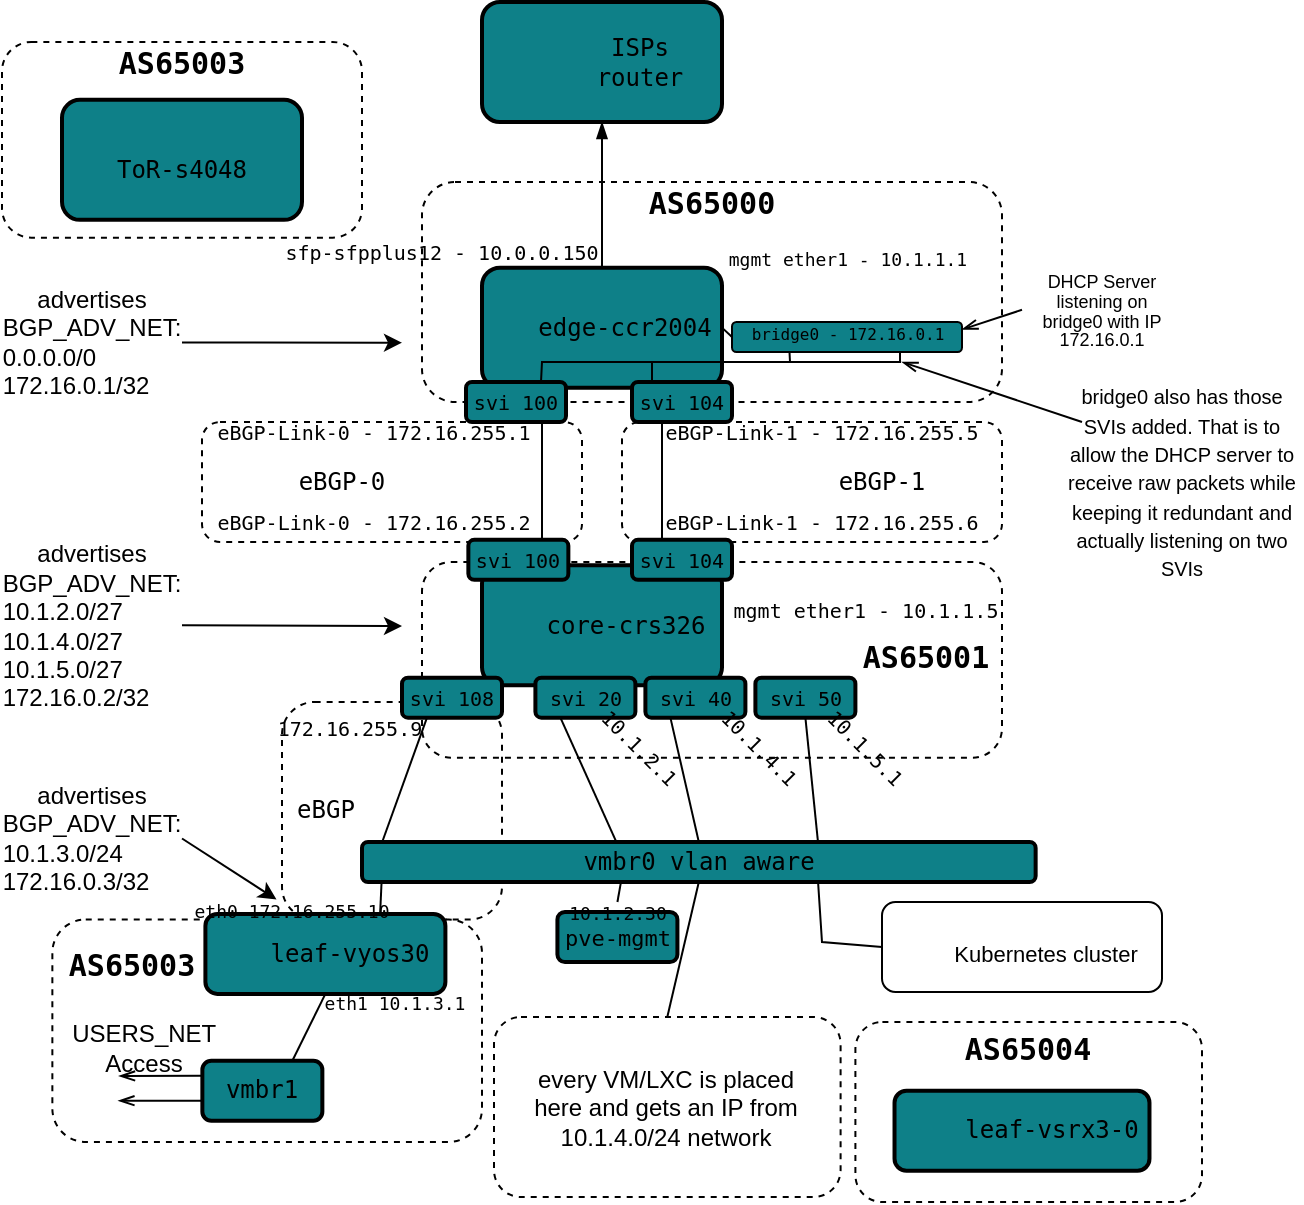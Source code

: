 <mxfile version="28.1.2">
  <diagram name="Page-1" id="rQy6d27if6iHu_IivxI7">
    <mxGraphModel dx="543" dy="346" grid="1" gridSize="10" guides="1" tooltips="1" connect="1" arrows="1" fold="1" page="1" pageScale="1" pageWidth="850" pageHeight="1100" math="0" shadow="0">
      <root>
        <mxCell id="0" />
        <mxCell id="1" parent="0" />
        <mxCell id="kwqgpXLfGdF9f0ypyClS-3" value="" style="rounded=1;whiteSpace=wrap;html=1;fillColor=none;dashed=1;strokeColor=light-dark(#000000,#3333FF);" vertex="1" parent="1">
          <mxGeometry x="145.18" y="558.75" width="214.82" height="111.25" as="geometry" />
        </mxCell>
        <mxCell id="kwqgpXLfGdF9f0ypyClS-5" value="" style="rounded=1;whiteSpace=wrap;html=1;fillColor=none;dashed=1;strokeColor=light-dark(#000000,#99004D);" vertex="1" parent="1">
          <mxGeometry x="260" y="450" width="110" height="108.75" as="geometry" />
        </mxCell>
        <mxCell id="7Xll-mRWiraD3zJkEUHw-114" value="" style="endArrow=none;html=1;rounded=0;entryX=0;entryY=0.25;entryDx=0;entryDy=0;strokeColor=light-dark(#000000,#FF8000);startArrow=openThin;startFill=0;" parent="1" target="7Xll-mRWiraD3zJkEUHw-73" edge="1">
          <mxGeometry width="50" height="50" relative="1" as="geometry">
            <mxPoint x="178.48" y="637" as="sourcePoint" />
            <mxPoint x="283.48" y="620" as="targetPoint" />
          </mxGeometry>
        </mxCell>
        <mxCell id="7Xll-mRWiraD3zJkEUHw-115" value="" style="endArrow=none;html=1;rounded=0;entryX=0;entryY=0.25;entryDx=0;entryDy=0;strokeColor=light-dark(#000000,#FF8000);startArrow=openThin;startFill=0;" parent="1" edge="1">
          <mxGeometry width="50" height="50" relative="1" as="geometry">
            <mxPoint x="178.18" y="649.37" as="sourcePoint" />
            <mxPoint x="220.18" y="649.37" as="targetPoint" />
          </mxGeometry>
        </mxCell>
        <mxCell id="tMoakFeit9SiMq9z2GzQ-18" value="" style="rounded=1;whiteSpace=wrap;html=1;fillColor=none;dashed=1;strokeColor=light-dark(#000000,#3333FF);" parent="1" vertex="1">
          <mxGeometry x="120.0" y="120" width="180" height="97.82" as="geometry" />
        </mxCell>
        <mxCell id="xGvmMnfeks0QjRUXeaIw-13" value="" style="rounded=1;whiteSpace=wrap;html=1;fillColor=none;dashed=1;strokeColor=light-dark(#000000,#99004D);" parent="1" vertex="1">
          <mxGeometry x="430" y="310" width="190" height="60" as="geometry" />
        </mxCell>
        <mxCell id="xGvmMnfeks0QjRUXeaIw-14" value="" style="rounded=1;whiteSpace=wrap;html=1;fillColor=none;dashed=1;strokeColor=light-dark(#000000,#99004D);" parent="1" vertex="1">
          <mxGeometry x="220" y="310" width="190" height="60" as="geometry" />
        </mxCell>
        <mxCell id="xGvmMnfeks0QjRUXeaIw-23" value="" style="rounded=1;whiteSpace=wrap;html=1;fillColor=none;dashed=1;strokeColor=light-dark(#000000,#3333FF);" parent="1" vertex="1">
          <mxGeometry x="330" y="190" width="290" height="110" as="geometry" />
        </mxCell>
        <mxCell id="xGvmMnfeks0QjRUXeaIw-24" value="" style="rounded=1;whiteSpace=wrap;html=1;fillColor=none;dashed=1;strokeColor=light-dark(#000000,#3333FF);" parent="1" vertex="1">
          <mxGeometry x="330" y="380" width="290" height="97.82" as="geometry" />
        </mxCell>
        <mxCell id="xGvmMnfeks0QjRUXeaIw-7" value="" style="endArrow=none;html=1;rounded=0;" parent="1" edge="1">
          <mxGeometry width="50" height="50" relative="1" as="geometry">
            <mxPoint x="390" y="370" as="sourcePoint" />
            <mxPoint x="390" y="310" as="targetPoint" />
          </mxGeometry>
        </mxCell>
        <mxCell id="xGvmMnfeks0QjRUXeaIw-8" value="" style="endArrow=none;html=1;rounded=0;exitX=0.25;exitY=0;exitDx=0;exitDy=0;entryX=0.25;entryY=1;entryDx=0;entryDy=0;" parent="1" edge="1">
          <mxGeometry width="50" height="50" relative="1" as="geometry">
            <mxPoint x="450" y="370" as="sourcePoint" />
            <mxPoint x="450" y="310" as="targetPoint" />
          </mxGeometry>
        </mxCell>
        <mxCell id="tMoakFeit9SiMq9z2GzQ-7" value="" style="endArrow=none;html=1;rounded=0;entryX=0;entryY=0.5;entryDx=0;entryDy=0;exitX=1;exitY=0.5;exitDx=0;exitDy=0;" parent="1" source="xGvmMnfeks0QjRUXeaIw-1" target="tMoakFeit9SiMq9z2GzQ-6" edge="1">
          <mxGeometry width="50" height="50" relative="1" as="geometry">
            <mxPoint x="390" y="292.82" as="sourcePoint" />
            <mxPoint x="440" y="242.82" as="targetPoint" />
          </mxGeometry>
        </mxCell>
        <mxCell id="tMoakFeit9SiMq9z2GzQ-6" value="" style="rounded=1;whiteSpace=wrap;html=1;fillColor=light-dark(#0E8088,#1A1A1A);strokeColor=light-dark(#000000,#333333);strokeWidth=1;" parent="1" vertex="1">
          <mxGeometry x="485" y="260" width="115" height="15" as="geometry" />
        </mxCell>
        <mxCell id="xGvmMnfeks0QjRUXeaIw-1" value="" style="rounded=1;whiteSpace=wrap;html=1;fillColor=light-dark(#0E8088,#1A1A1A);strokeColor=light-dark(#000000,#333333);strokeWidth=2;" parent="1" vertex="1">
          <mxGeometry x="360" y="232.82" width="120" height="60" as="geometry" />
        </mxCell>
        <mxCell id="xGvmMnfeks0QjRUXeaIw-2" value="" style="shape=image;imageAspect=0;aspect=fixed;verticalLabelPosition=bottom;verticalAlign=top;image=https://merch.mikrotik.com/cdn/shop/files/512.png?v=1657867177&amp;width=500;" parent="1" vertex="1">
          <mxGeometry x="362" y="250.64" width="24.36" height="24.36" as="geometry" />
        </mxCell>
        <mxCell id="xGvmMnfeks0QjRUXeaIw-3" value="&lt;pre&gt;edge-ccr2004&lt;/pre&gt;" style="text;html=1;align=center;verticalAlign=middle;whiteSpace=wrap;rounded=0;" parent="1" vertex="1">
          <mxGeometry x="386.36" y="257.82" width="90.64" height="10" as="geometry" />
        </mxCell>
        <mxCell id="xGvmMnfeks0QjRUXeaIw-4" value="" style="rounded=1;whiteSpace=wrap;html=1;fillColor=light-dark(#0E8088,#1A1A1A);strokeColor=light-dark(#000000,#333333);strokeWidth=2;" parent="1" vertex="1">
          <mxGeometry x="360" y="381.63" width="120" height="60" as="geometry" />
        </mxCell>
        <mxCell id="xGvmMnfeks0QjRUXeaIw-5" value="" style="shape=image;imageAspect=0;aspect=fixed;verticalLabelPosition=bottom;verticalAlign=top;image=https://merch.mikrotik.com/cdn/shop/files/512.png?v=1657867177&amp;width=500;" parent="1" vertex="1">
          <mxGeometry x="366" y="399.45" width="24.36" height="24.36" as="geometry" />
        </mxCell>
        <mxCell id="xGvmMnfeks0QjRUXeaIw-6" value="&lt;pre&gt;core-crs326&lt;/pre&gt;" style="text;html=1;align=center;verticalAlign=middle;whiteSpace=wrap;rounded=0;" parent="1" vertex="1">
          <mxGeometry x="390.36" y="406.63" width="83.64" height="10" as="geometry" />
        </mxCell>
        <mxCell id="xGvmMnfeks0QjRUXeaIw-9" value="&lt;pre&gt;&lt;font style=&quot;font-size: 10px;&quot;&gt;eBGP-Link-0 - 172.16.255.1&lt;/font&gt;&lt;/pre&gt;" style="text;html=1;align=center;verticalAlign=middle;whiteSpace=wrap;rounded=0;" parent="1" vertex="1">
          <mxGeometry x="226.36" y="310" width="160" height="10" as="geometry" />
        </mxCell>
        <mxCell id="xGvmMnfeks0QjRUXeaIw-10" value="&lt;pre&gt;&lt;font style=&quot;font-size: 10px;&quot;&gt;eBGP-Link-0 - 172.16.255.2&lt;/font&gt;&lt;/pre&gt;" style="text;html=1;align=center;verticalAlign=middle;whiteSpace=wrap;rounded=0;" parent="1" vertex="1">
          <mxGeometry x="226.36" y="355" width="160" height="10" as="geometry" />
        </mxCell>
        <mxCell id="xGvmMnfeks0QjRUXeaIw-11" value="&lt;pre&gt;&lt;font style=&quot;font-size: 10px;&quot;&gt;eBGP-Link-1 - 172.16.255.5&lt;/font&gt;&lt;/pre&gt;" style="text;html=1;align=center;verticalAlign=middle;whiteSpace=wrap;rounded=0;" parent="1" vertex="1">
          <mxGeometry x="450" y="310" width="160" height="10" as="geometry" />
        </mxCell>
        <mxCell id="xGvmMnfeks0QjRUXeaIw-12" value="&lt;pre&gt;&lt;font style=&quot;font-size: 10px;&quot;&gt;eBGP-Link-1 - 172.16.255.6&lt;/font&gt;&lt;/pre&gt;" style="text;html=1;align=center;verticalAlign=middle;whiteSpace=wrap;rounded=0;" parent="1" vertex="1">
          <mxGeometry x="450" y="355" width="160" height="10" as="geometry" />
        </mxCell>
        <mxCell id="xGvmMnfeks0QjRUXeaIw-15" value="&lt;pre&gt;&lt;span style=&quot;color: light-dark(rgb(0, 0, 0), rgb(153, 0, 77));&quot;&gt;eBGP-0&lt;/span&gt;&lt;/pre&gt;" style="text;html=1;align=center;verticalAlign=middle;whiteSpace=wrap;rounded=0;" parent="1" vertex="1">
          <mxGeometry x="260" y="325" width="60" height="30" as="geometry" />
        </mxCell>
        <mxCell id="xGvmMnfeks0QjRUXeaIw-16" value="&lt;pre&gt;&lt;span style=&quot;color: light-dark(rgb(0, 0, 0), rgb(153, 0, 77));&quot;&gt;eBGP-1&lt;/span&gt;&lt;/pre&gt;" style="text;html=1;align=center;verticalAlign=middle;whiteSpace=wrap;rounded=0;" parent="1" vertex="1">
          <mxGeometry x="530" y="325" width="60" height="30" as="geometry" />
        </mxCell>
        <mxCell id="xGvmMnfeks0QjRUXeaIw-17" value="&lt;pre&gt;&lt;font style=&quot;font-size: 10px;&quot;&gt;sfp-sfpplus12 - 10.0.0.150&lt;/font&gt;&lt;/pre&gt;" style="text;html=1;align=center;verticalAlign=middle;whiteSpace=wrap;rounded=0;" parent="1" vertex="1">
          <mxGeometry x="260.32" y="220" width="160" height="10" as="geometry" />
        </mxCell>
        <mxCell id="xGvmMnfeks0QjRUXeaIw-18" value="" style="endArrow=none;html=1;rounded=0;entryX=0.5;entryY=0;entryDx=0;entryDy=0;startArrow=blockThin;startFill=1;" parent="1" target="xGvmMnfeks0QjRUXeaIw-1" edge="1">
          <mxGeometry width="50" height="50" relative="1" as="geometry">
            <mxPoint x="420" y="160" as="sourcePoint" />
            <mxPoint x="450" y="270" as="targetPoint" />
          </mxGeometry>
        </mxCell>
        <mxCell id="xGvmMnfeks0QjRUXeaIw-20" value="&lt;pre&gt;&lt;font style=&quot;font-size: 10px;&quot;&gt;mgmt ether1 - 10.1.1.5&lt;/font&gt;&lt;/pre&gt;" style="text;html=1;align=center;verticalAlign=middle;whiteSpace=wrap;rounded=0;" parent="1" vertex="1">
          <mxGeometry x="484" y="399.45" width="136" height="10" as="geometry" />
        </mxCell>
        <mxCell id="xGvmMnfeks0QjRUXeaIw-21" value="&lt;pre&gt;&lt;font style=&quot;font-size: 9px;&quot;&gt;mgmt ether1 - 10.1.1.1&lt;/font&gt;&lt;/pre&gt;" style="text;html=1;align=center;verticalAlign=middle;whiteSpace=wrap;rounded=0;" parent="1" vertex="1">
          <mxGeometry x="482.5" y="222.82" width="120" height="10" as="geometry" />
        </mxCell>
        <mxCell id="xGvmMnfeks0QjRUXeaIw-22" value="&lt;pre&gt;&lt;span style=&quot;color: light-dark(rgb(0, 0, 0), rgb(50, 98, 255));&quot;&gt;&lt;b&gt;&lt;font style=&quot;font-size: 15px;&quot;&gt;AS65000&lt;/font&gt;&lt;/b&gt;&lt;/span&gt;&lt;/pre&gt;" style="text;html=1;align=center;verticalAlign=middle;whiteSpace=wrap;rounded=0;fontColor=light-dark(#000000,#3333FF);" parent="1" vertex="1">
          <mxGeometry x="450" y="190" width="50" height="20" as="geometry" />
        </mxCell>
        <mxCell id="xGvmMnfeks0QjRUXeaIw-26" value="&lt;div&gt;advertises BGP_ADV_NET:&lt;/div&gt;&lt;div align=&quot;left&quot;&gt;10.1.2.0/27&lt;/div&gt;&lt;div align=&quot;left&quot;&gt;10.1.4.0/27&lt;/div&gt;&lt;div align=&quot;left&quot;&gt;10.1.5.0/27&lt;/div&gt;&lt;div align=&quot;left&quot;&gt;172.16.0.2/32&lt;/div&gt;" style="text;html=1;align=center;verticalAlign=middle;whiteSpace=wrap;rounded=0;" parent="1" vertex="1">
          <mxGeometry x="120" y="371.09" width="90" height="81.09" as="geometry" />
        </mxCell>
        <mxCell id="xGvmMnfeks0QjRUXeaIw-28" value="" style="endArrow=classic;html=1;rounded=0;exitX=1;exitY=0.5;exitDx=0;exitDy=0;strokeColor=light-dark(#000000,#3333FF);" parent="1" source="xGvmMnfeks0QjRUXeaIw-26" edge="1">
          <mxGeometry width="50" height="50" relative="1" as="geometry">
            <mxPoint x="310" y="410" as="sourcePoint" />
            <mxPoint x="320" y="412" as="targetPoint" />
          </mxGeometry>
        </mxCell>
        <mxCell id="xGvmMnfeks0QjRUXeaIw-29" value="&lt;div&gt;advertises BGP_ADV_NET:&lt;/div&gt;&lt;div align=&quot;left&quot;&gt;0.0.0.0/0&lt;/div&gt;&lt;div align=&quot;left&quot;&gt;172.16.0.1/32&lt;/div&gt;" style="text;html=1;align=center;verticalAlign=middle;whiteSpace=wrap;rounded=0;" parent="1" vertex="1">
          <mxGeometry x="120" y="240" width="90" height="60.55" as="geometry" />
        </mxCell>
        <mxCell id="xGvmMnfeks0QjRUXeaIw-30" value="" style="endArrow=classic;html=1;rounded=0;exitX=1;exitY=0.5;exitDx=0;exitDy=0;strokeColor=light-dark(#000000,#3333FF);" parent="1" source="xGvmMnfeks0QjRUXeaIw-29" edge="1">
          <mxGeometry width="50" height="50" relative="1" as="geometry">
            <mxPoint x="310" y="268.36" as="sourcePoint" />
            <mxPoint x="320" y="270.36" as="targetPoint" />
          </mxGeometry>
        </mxCell>
        <mxCell id="xGvmMnfeks0QjRUXeaIw-32" value="&lt;pre&gt;&lt;font style=&quot;font-size: 8px;&quot;&gt;bridge0 - 172.16.0.1&lt;/font&gt;&lt;/pre&gt;" style="text;html=1;align=center;verticalAlign=middle;whiteSpace=wrap;rounded=0;" parent="1" vertex="1">
          <mxGeometry x="492.5" y="260" width="100" height="10" as="geometry" />
        </mxCell>
        <mxCell id="tMoakFeit9SiMq9z2GzQ-1" value="" style="rounded=1;whiteSpace=wrap;html=1;fillColor=light-dark(#0E8088,#1A1A1A);strokeColor=light-dark(#000000,#333333);strokeWidth=2;" parent="1" vertex="1">
          <mxGeometry x="360" y="100" width="120" height="60" as="geometry" />
        </mxCell>
        <mxCell id="tMoakFeit9SiMq9z2GzQ-3" value="&lt;pre&gt;ISPs&lt;br&gt;router&lt;/pre&gt;" style="text;html=1;align=center;verticalAlign=middle;whiteSpace=wrap;rounded=0;" parent="1" vertex="1">
          <mxGeometry x="414.09" y="112.5" width="50.23" height="35" as="geometry" />
        </mxCell>
        <mxCell id="tMoakFeit9SiMq9z2GzQ-4" value="" style="shape=image;imageAspect=0;aspect=fixed;verticalLabelPosition=bottom;verticalAlign=top;image=https://halny.com/wp-content/uploads/2021/10/cropped-Logotyp_Halny_networks.png;" parent="1" vertex="1">
          <mxGeometry x="375.68" y="120" width="44.64" height="20" as="geometry" />
        </mxCell>
        <mxCell id="tMoakFeit9SiMq9z2GzQ-10" value="&lt;div style=&quot;line-height: 80%;&quot;&gt;&lt;font style=&quot;font-size: 9px; line-height: 80%;&quot;&gt;DHCP Server listening on bridge0 with IP 172.16.0.1&lt;/font&gt;&lt;/div&gt;" style="text;html=1;align=center;verticalAlign=middle;whiteSpace=wrap;rounded=0;" parent="1" vertex="1">
          <mxGeometry x="630" y="240" width="80" height="27.82" as="geometry" />
        </mxCell>
        <mxCell id="tMoakFeit9SiMq9z2GzQ-11" value="" style="endArrow=openThin;html=1;rounded=0;exitX=0;exitY=0.5;exitDx=0;exitDy=0;entryX=1;entryY=0.25;entryDx=0;entryDy=0;endFill=0;" parent="1" source="tMoakFeit9SiMq9z2GzQ-10" target="tMoakFeit9SiMq9z2GzQ-6" edge="1">
          <mxGeometry width="50" height="50" relative="1" as="geometry">
            <mxPoint x="490" y="300" as="sourcePoint" />
            <mxPoint x="540" y="250" as="targetPoint" />
          </mxGeometry>
        </mxCell>
        <mxCell id="tMoakFeit9SiMq9z2GzQ-12" value="" style="endArrow=openThin;html=1;rounded=0;endFill=0;strokeColor=light-dark(#000000,#E84816);jumpStyle=none;flowAnimation=0;shadow=0;" parent="1" edge="1">
          <mxGeometry width="50" height="50" relative="1" as="geometry">
            <mxPoint x="660" y="310" as="sourcePoint" />
            <mxPoint x="570" y="280" as="targetPoint" />
          </mxGeometry>
        </mxCell>
        <mxCell id="tMoakFeit9SiMq9z2GzQ-13" value="&lt;font style=&quot;font-size: 10px;&quot;&gt;bridge0 also has those SVIs added. That is to allow the DHCP server to receive raw packets while keeping it redundant and actually listening on two SVIs&lt;/font&gt;" style="text;html=1;align=center;verticalAlign=middle;whiteSpace=wrap;rounded=0;" parent="1" vertex="1">
          <mxGeometry x="650" y="290" width="120" height="100" as="geometry" />
        </mxCell>
        <mxCell id="tMoakFeit9SiMq9z2GzQ-14" value="" style="rounded=1;whiteSpace=wrap;html=1;fillColor=light-dark(#0E8088,#1A1A1A);strokeColor=light-dark(#000000,#333333);strokeWidth=2;" parent="1" vertex="1">
          <mxGeometry x="150" y="148.91" width="120" height="60" as="geometry" />
        </mxCell>
        <mxCell id="tMoakFeit9SiMq9z2GzQ-16" value="&lt;pre&gt;ToR-s4048&lt;/pre&gt;" style="text;html=1;align=center;verticalAlign=middle;whiteSpace=wrap;rounded=0;" parent="1" vertex="1">
          <mxGeometry x="178.18" y="178.91" width="63.64" height="10" as="geometry" />
        </mxCell>
        <mxCell id="tMoakFeit9SiMq9z2GzQ-17" value="" style="shape=image;imageAspect=0;aspect=fixed;verticalLabelPosition=bottom;verticalAlign=top;image=https://upload.wikimedia.org/wikipedia/commons/thumb/7/7a/Dell_EMC_logo.svg/2560px-Dell_EMC_logo.svg.png;" parent="1" vertex="1">
          <mxGeometry x="181.11" y="168.91" width="57.78" height="10" as="geometry" />
        </mxCell>
        <mxCell id="7Xll-mRWiraD3zJkEUHw-2" value="&lt;pre&gt;&lt;font style=&quot;font-size: 10px;&quot;&gt;svi 100&lt;/font&gt;&lt;/pre&gt;" style="rounded=1;whiteSpace=wrap;html=1;fillColor=light-dark(#0E8088,#1A1A1A);strokeColor=light-dark(#000000,#333333);strokeWidth=2;" parent="1" vertex="1">
          <mxGeometry x="352" y="290" width="50" height="20" as="geometry" />
        </mxCell>
        <mxCell id="7Xll-mRWiraD3zJkEUHw-4" value="&lt;pre&gt;&lt;font style=&quot;font-size: 10px;&quot;&gt;svi 104&lt;/font&gt;&lt;/pre&gt;" style="rounded=1;whiteSpace=wrap;html=1;fillColor=light-dark(#0E8088,#1A1A1A);strokeColor=light-dark(#000000,#333333);strokeWidth=2;" parent="1" vertex="1">
          <mxGeometry x="435" y="290" width="50" height="20" as="geometry" />
        </mxCell>
        <mxCell id="7Xll-mRWiraD3zJkEUHw-5" value="" style="endArrow=none;html=1;rounded=0;exitX=0.75;exitY=0;exitDx=0;exitDy=0;entryX=0.25;entryY=1;entryDx=0;entryDy=0;strokeColor=light-dark(#000000,#E84816);" parent="1" source="7Xll-mRWiraD3zJkEUHw-2" target="tMoakFeit9SiMq9z2GzQ-6" edge="1">
          <mxGeometry width="50" height="50" relative="1" as="geometry">
            <mxPoint x="490" y="290" as="sourcePoint" />
            <mxPoint x="540" y="240" as="targetPoint" />
            <Array as="points">
              <mxPoint x="390" y="280" />
              <mxPoint x="514" y="280" />
            </Array>
          </mxGeometry>
        </mxCell>
        <mxCell id="7Xll-mRWiraD3zJkEUHw-6" value="" style="endArrow=none;html=1;rounded=0;exitX=0.75;exitY=0;exitDx=0;exitDy=0;entryX=0.25;entryY=1;entryDx=0;entryDy=0;strokeColor=light-dark(#000000,#E84816);" parent="1" edge="1">
          <mxGeometry width="50" height="50" relative="1" as="geometry">
            <mxPoint x="445" y="290" as="sourcePoint" />
            <mxPoint x="569" y="275" as="targetPoint" />
            <Array as="points">
              <mxPoint x="445" y="280" />
              <mxPoint x="569" y="280" />
            </Array>
          </mxGeometry>
        </mxCell>
        <mxCell id="7Xll-mRWiraD3zJkEUHw-7" value="&lt;pre&gt;&lt;font style=&quot;font-size: 10px;&quot;&gt;svi 100&lt;/font&gt;&lt;/pre&gt;" style="rounded=1;whiteSpace=wrap;html=1;fillColor=light-dark(#0E8088,#1A1A1A);strokeColor=light-dark(#000000,#333333);strokeWidth=2;" parent="1" vertex="1">
          <mxGeometry x="353.18" y="368.91" width="50" height="20" as="geometry" />
        </mxCell>
        <mxCell id="7Xll-mRWiraD3zJkEUHw-8" value="&lt;pre&gt;&lt;font style=&quot;font-size: 10px;&quot;&gt;svi 104&lt;/font&gt;&lt;/pre&gt;" style="rounded=1;whiteSpace=wrap;html=1;fillColor=light-dark(#0E8088,#1A1A1A);strokeColor=light-dark(#000000,#333333);strokeWidth=2;" parent="1" vertex="1">
          <mxGeometry x="435" y="368.91" width="50" height="20" as="geometry" />
        </mxCell>
        <mxCell id="7Xll-mRWiraD3zJkEUHw-14" value="&lt;pre&gt;vmbr0 vlan aware&lt;/pre&gt;" style="rounded=1;whiteSpace=wrap;html=1;fillColor=light-dark(#0E8088,#1A1A1A);strokeColor=light-dark(#000000,#333333);strokeWidth=2;" parent="1" vertex="1">
          <mxGeometry x="300" y="520" width="336.82" height="20" as="geometry" />
        </mxCell>
        <mxCell id="7Xll-mRWiraD3zJkEUHw-55" value="&lt;pre&gt;&lt;font style=&quot;font-size: 10px;&quot;&gt;svi 108&lt;/font&gt;&lt;/pre&gt;" style="rounded=1;whiteSpace=wrap;html=1;fillColor=light-dark(#0E8088,#1A1A1A);strokeColor=light-dark(#000000,#333333);strokeWidth=2;" parent="1" vertex="1">
          <mxGeometry x="320" y="437.82" width="50" height="20" as="geometry" />
        </mxCell>
        <mxCell id="7Xll-mRWiraD3zJkEUHw-60" value="" style="rounded=1;whiteSpace=wrap;html=1;fillColor=light-dark(#0E8088,#1A1A1A);strokeColor=light-dark(#000000,#333333);strokeWidth=2;" parent="1" vertex="1">
          <mxGeometry x="221.7" y="555.94" width="120" height="40" as="geometry" />
        </mxCell>
        <mxCell id="7Xll-mRWiraD3zJkEUHw-62" value="&lt;pre&gt;leaf-vyos30&lt;/pre&gt;" style="text;html=1;align=center;verticalAlign=middle;whiteSpace=wrap;rounded=0;" parent="1" vertex="1">
          <mxGeometry x="252.38" y="570.94" width="83.64" height="10" as="geometry" />
        </mxCell>
        <mxCell id="7Xll-mRWiraD3zJkEUHw-63" value="" style="shape=image;imageAspect=0;aspect=fixed;verticalLabelPosition=bottom;verticalAlign=top;image=https://lh3.googleusercontent.com/zRIbxjBa-hdBsB_GjP3L9mMEqSUDG03aP5fyec9JAmb1J7ANasITO3U-mxLj4n5wd9y0ykI6gG0lzpp-7Ms;" parent="1" vertex="1">
          <mxGeometry x="227.38" y="563.44" width="25" height="25" as="geometry" />
        </mxCell>
        <mxCell id="7Xll-mRWiraD3zJkEUHw-66" value="&lt;pre&gt;&lt;font style=&quot;font-size: 11px;&quot;&gt;pve-mgmt&lt;/font&gt;&lt;/pre&gt;" style="rounded=1;whiteSpace=wrap;html=1;fillColor=light-dark(#0E8088,#1A1A1A);strokeColor=light-dark(#000000,#333333);strokeWidth=2;" parent="1" vertex="1">
          <mxGeometry x="397.71" y="555" width="60" height="25" as="geometry" />
        </mxCell>
        <mxCell id="7Xll-mRWiraD3zJkEUHw-69" value="&lt;pre&gt;&lt;font style=&quot;font-size: 10px;&quot;&gt;svi 20&lt;/font&gt;&lt;/pre&gt;" style="rounded=1;whiteSpace=wrap;html=1;fillColor=light-dark(#0E8088,#1A1A1A);strokeColor=light-dark(#000000,#333333);strokeWidth=2;" parent="1" vertex="1">
          <mxGeometry x="386.7" y="437.82" width="50" height="20" as="geometry" />
        </mxCell>
        <mxCell id="7Xll-mRWiraD3zJkEUHw-73" value="&lt;pre&gt;vmbr1&lt;/pre&gt;" style="rounded=1;whiteSpace=wrap;html=1;fillColor=light-dark(#0E8088,#1A1A1A);strokeColor=light-dark(#000000,#333333);strokeWidth=2;" parent="1" vertex="1">
          <mxGeometry x="220.18" y="629.37" width="60" height="30" as="geometry" />
        </mxCell>
        <mxCell id="7Xll-mRWiraD3zJkEUHw-75" value="&lt;pre&gt;&lt;font style=&quot;font-size: 9px;&quot;&gt;eth1 10.1.3.1&lt;/font&gt;&lt;/pre&gt;" style="text;html=1;align=center;verticalAlign=middle;whiteSpace=wrap;rounded=0;" parent="1" vertex="1">
          <mxGeometry x="284.2" y="595.31" width="65" height="10" as="geometry" />
        </mxCell>
        <mxCell id="7Xll-mRWiraD3zJkEUHw-76" value="" style="rounded=1;whiteSpace=wrap;html=1;fillColor=none;strokeColor=light-dark(#000000,#3333FF);" parent="1" vertex="1">
          <mxGeometry x="560" y="550" width="140" height="45" as="geometry" />
        </mxCell>
        <mxCell id="7Xll-mRWiraD3zJkEUHw-80" value="" style="shape=image;imageAspect=0;aspect=fixed;verticalLabelPosition=bottom;verticalAlign=top;image=https://upload.wikimedia.org/wikipedia/commons/3/39/Kubernetes_logo_without_workmark.svg;" parent="1" vertex="1">
          <mxGeometry x="568.32" y="558.75" width="28.32" height="27.5" as="geometry" />
        </mxCell>
        <mxCell id="7Xll-mRWiraD3zJkEUHw-81" value="&lt;font style=&quot;font-size: 11px;&quot;&gt;Kubernetes cluster&lt;/font&gt;" style="text;html=1;align=center;verticalAlign=middle;whiteSpace=wrap;rounded=0;" parent="1" vertex="1">
          <mxGeometry x="594.14" y="565" width="95.86" height="21.25" as="geometry" />
        </mxCell>
        <mxCell id="7Xll-mRWiraD3zJkEUHw-82" value="&lt;pre&gt;&lt;font style=&quot;font-size: 10px;&quot;&gt;svi 40&lt;/font&gt;&lt;/pre&gt;" style="rounded=1;whiteSpace=wrap;html=1;fillColor=light-dark(#0E8088,#1A1A1A);strokeColor=light-dark(#000000,#333333);strokeWidth=2;" parent="1" vertex="1">
          <mxGeometry x="441.7" y="437.82" width="50" height="20" as="geometry" />
        </mxCell>
        <mxCell id="7Xll-mRWiraD3zJkEUHw-83" value="&lt;pre&gt;&lt;font style=&quot;font-size: 10px;&quot;&gt;svi 50&lt;/font&gt;&lt;/pre&gt;" style="rounded=1;whiteSpace=wrap;html=1;fillColor=light-dark(#0E8088,#1A1A1A);strokeColor=light-dark(#000000,#333333);strokeWidth=2;" parent="1" vertex="1">
          <mxGeometry x="496.7" y="437.82" width="50" height="20" as="geometry" />
        </mxCell>
        <mxCell id="7Xll-mRWiraD3zJkEUHw-84" value="&lt;pre&gt;&lt;span style=&quot;color: light-dark(rgb(0, 0, 0), rgb(50, 98, 255));&quot;&gt;&lt;b&gt;&lt;font style=&quot;font-size: 15px;&quot;&gt;AS65001&lt;/font&gt;&lt;/b&gt;&lt;/span&gt;&lt;/pre&gt;" style="text;html=1;align=center;verticalAlign=middle;whiteSpace=wrap;rounded=0;fontColor=light-dark(#000000,#3333FF);" parent="1" vertex="1">
          <mxGeometry x="546.7" y="416.63" width="70" height="20" as="geometry" />
        </mxCell>
        <mxCell id="7Xll-mRWiraD3zJkEUHw-86" value="&lt;pre&gt;&lt;font style=&quot;font-size: 10px;&quot;&gt;10.1.5.1&lt;/font&gt;&lt;/pre&gt;" style="text;html=1;align=center;verticalAlign=middle;whiteSpace=wrap;rounded=0;rotation=45;" parent="1" vertex="1">
          <mxGeometry x="527" y="467.82" width="50" height="10" as="geometry" />
        </mxCell>
        <mxCell id="7Xll-mRWiraD3zJkEUHw-87" value="&lt;pre&gt;&lt;font style=&quot;font-size: 10px;&quot;&gt;10.1.4.1&lt;/font&gt;&lt;/pre&gt;" style="text;html=1;align=center;verticalAlign=middle;whiteSpace=wrap;rounded=0;rotation=45;" parent="1" vertex="1">
          <mxGeometry x="474.003" y="467.823" width="50" height="10" as="geometry" />
        </mxCell>
        <mxCell id="7Xll-mRWiraD3zJkEUHw-88" value="&lt;pre&gt;&lt;font style=&quot;font-size: 10px;&quot;&gt;10.1.2.1&lt;/font&gt;&lt;/pre&gt;" style="text;html=1;align=center;verticalAlign=middle;whiteSpace=wrap;rounded=0;rotation=45;" parent="1" vertex="1">
          <mxGeometry x="414.093" y="467.823" width="50" height="10" as="geometry" />
        </mxCell>
        <mxCell id="7Xll-mRWiraD3zJkEUHw-89" value="&lt;pre&gt;&lt;font style=&quot;font-size: 10px;&quot;&gt;172.16.255.9&lt;/font&gt;&lt;/pre&gt;" style="text;html=1;align=center;verticalAlign=middle;whiteSpace=wrap;rounded=0;rotation=0;" parent="1" vertex="1">
          <mxGeometry x="260.35" y="457.82" width="67.71" height="10" as="geometry" />
        </mxCell>
        <mxCell id="7Xll-mRWiraD3zJkEUHw-90" value="" style="endArrow=none;html=1;rounded=0;entryX=0.25;entryY=1;entryDx=0;entryDy=0;exitX=0.03;exitY=0;exitDx=0;exitDy=0;strokeColor=light-dark(#000000,#FF8000);exitPerimeter=0;" parent="1" source="7Xll-mRWiraD3zJkEUHw-14" target="7Xll-mRWiraD3zJkEUHw-55" edge="1">
          <mxGeometry width="50" height="50" relative="1" as="geometry">
            <mxPoint x="176.36" y="527.82" as="sourcePoint" />
            <mxPoint x="226.36" y="477.82" as="targetPoint" />
          </mxGeometry>
        </mxCell>
        <mxCell id="7Xll-mRWiraD3zJkEUHw-91" value="" style="endArrow=none;html=1;rounded=0;exitX=0.25;exitY=1;exitDx=0;exitDy=0;entryX=0.378;entryY=0.014;entryDx=0;entryDy=0;entryPerimeter=0;strokeColor=light-dark(#000000,#FFCC99);" parent="1" source="7Xll-mRWiraD3zJkEUHw-69" target="7Xll-mRWiraD3zJkEUHw-14" edge="1">
          <mxGeometry width="50" height="50" relative="1" as="geometry">
            <mxPoint x="430" y="370" as="sourcePoint" />
            <mxPoint x="480" y="320" as="targetPoint" />
          </mxGeometry>
        </mxCell>
        <mxCell id="7Xll-mRWiraD3zJkEUHw-92" value="" style="endArrow=none;html=1;rounded=0;exitX=0.25;exitY=1;exitDx=0;exitDy=0;entryX=0.5;entryY=0;entryDx=0;entryDy=0;strokeColor=light-dark(#000000,#33FF99);" parent="1" source="7Xll-mRWiraD3zJkEUHw-82" target="7Xll-mRWiraD3zJkEUHw-14" edge="1">
          <mxGeometry width="50" height="50" relative="1" as="geometry">
            <mxPoint x="430" y="370" as="sourcePoint" />
            <mxPoint x="480" y="320" as="targetPoint" />
          </mxGeometry>
        </mxCell>
        <mxCell id="7Xll-mRWiraD3zJkEUHw-93" value="" style="endArrow=none;html=1;rounded=0;exitX=0.5;exitY=1;exitDx=0;exitDy=0;entryX=0.677;entryY=0.014;entryDx=0;entryDy=0;entryPerimeter=0;strokeColor=light-dark(#000000,#3262FF);" parent="1" source="7Xll-mRWiraD3zJkEUHw-83" target="7Xll-mRWiraD3zJkEUHw-14" edge="1">
          <mxGeometry width="50" height="50" relative="1" as="geometry">
            <mxPoint x="430" y="370" as="sourcePoint" />
            <mxPoint x="480" y="320" as="targetPoint" />
          </mxGeometry>
        </mxCell>
        <mxCell id="7Xll-mRWiraD3zJkEUHw-94" value="" style="endArrow=none;html=1;rounded=0;exitX=0.677;exitY=0.993;exitDx=0;exitDy=0;entryX=0;entryY=0.5;entryDx=0;entryDy=0;strokeColor=light-dark(#000000,#3262FF);exitPerimeter=0;" parent="1" source="7Xll-mRWiraD3zJkEUHw-14" target="7Xll-mRWiraD3zJkEUHw-76" edge="1">
          <mxGeometry width="50" height="50" relative="1" as="geometry">
            <mxPoint x="520" y="490" as="sourcePoint" />
            <mxPoint x="526" y="552" as="targetPoint" />
            <Array as="points">
              <mxPoint x="530" y="570" />
            </Array>
          </mxGeometry>
        </mxCell>
        <mxCell id="7Xll-mRWiraD3zJkEUHw-97" value="" style="endArrow=none;html=1;rounded=0;entryX=0.5;entryY=1;entryDx=0;entryDy=0;exitX=0.75;exitY=0;exitDx=0;exitDy=0;strokeColor=light-dark(#000000,#FF8000);" parent="1" source="7Xll-mRWiraD3zJkEUHw-73" target="7Xll-mRWiraD3zJkEUHw-60" edge="1">
          <mxGeometry width="50" height="50" relative="1" as="geometry">
            <mxPoint x="281.7" y="721.37" as="sourcePoint" />
            <mxPoint x="241.7" y="659.37" as="targetPoint" />
          </mxGeometry>
        </mxCell>
        <mxCell id="7Xll-mRWiraD3zJkEUHw-100" value="&lt;pre&gt;&lt;font style=&quot;font-size: 9px;&quot;&gt;10.1.2.30&lt;/font&gt;&lt;/pre&gt;" style="text;html=1;align=center;verticalAlign=middle;whiteSpace=wrap;rounded=0;" parent="1" vertex="1">
          <mxGeometry x="402.71" y="550" width="50" height="10" as="geometry" />
        </mxCell>
        <mxCell id="7Xll-mRWiraD3zJkEUHw-101" value="&lt;pre&gt;&lt;span style=&quot;color: light-dark(rgb(0, 0, 0), rgb(50, 98, 255));&quot;&gt;&lt;b&gt;&lt;font style=&quot;font-size: 15px;&quot;&gt;AS65003&lt;/font&gt;&lt;/b&gt;&lt;/span&gt;&lt;/pre&gt;" style="text;html=1;align=center;verticalAlign=middle;whiteSpace=wrap;rounded=0;fontColor=light-dark(#000000,#3333FF);" parent="1" vertex="1">
          <mxGeometry x="185" y="120" width="50" height="20" as="geometry" />
        </mxCell>
        <mxCell id="7Xll-mRWiraD3zJkEUHw-104" value="" style="rounded=1;whiteSpace=wrap;html=1;fillColor=none;dashed=1;strokeColor=light-dark(#000000,#3333FF);" parent="1" vertex="1">
          <mxGeometry x="546.7" y="610" width="173.3" height="90" as="geometry" />
        </mxCell>
        <mxCell id="7Xll-mRWiraD3zJkEUHw-105" value="&lt;pre&gt;&lt;span style=&quot;color: light-dark(rgb(0, 0, 0), rgb(50, 98, 255));&quot;&gt;&lt;b&gt;&lt;font style=&quot;font-size: 15px;&quot;&gt;AS65004&lt;/font&gt;&lt;/b&gt;&lt;/span&gt;&lt;/pre&gt;" style="text;html=1;align=center;verticalAlign=middle;whiteSpace=wrap;rounded=0;fontColor=light-dark(#000000,#3333FF);" parent="1" vertex="1">
          <mxGeometry x="598.35" y="612.5" width="70" height="20" as="geometry" />
        </mxCell>
        <mxCell id="7Xll-mRWiraD3zJkEUHw-107" value="" style="rounded=1;whiteSpace=wrap;html=1;fillColor=light-dark(#0E8088,#1A1A1A);strokeColor=light-dark(#000000,#333333);strokeWidth=2;" parent="1" vertex="1">
          <mxGeometry x="566.26" y="644.37" width="127.48" height="40" as="geometry" />
        </mxCell>
        <mxCell id="7Xll-mRWiraD3zJkEUHw-106" value="" style="shape=image;imageAspect=0;aspect=fixed;verticalLabelPosition=bottom;verticalAlign=top;image=https://www.juniper.net/assets/img/hero/hero-product-category-network-operating-system.png;" parent="1" vertex="1">
          <mxGeometry x="566.26" y="649.37" width="37.68" height="30" as="geometry" />
        </mxCell>
        <mxCell id="7Xll-mRWiraD3zJkEUHw-108" value="&lt;pre&gt;leaf-vsrx3-0&lt;/pre&gt;" style="text;html=1;align=center;verticalAlign=middle;whiteSpace=wrap;rounded=0;" parent="1" vertex="1">
          <mxGeometry x="602.62" y="659.37" width="83.64" height="10" as="geometry" />
        </mxCell>
        <mxCell id="7Xll-mRWiraD3zJkEUHw-111" value="" style="rounded=1;whiteSpace=wrap;html=1;fillColor=none;dashed=1;strokeColor=light-dark(#000000,#33FF99);" parent="1" vertex="1">
          <mxGeometry x="366" y="607.5" width="173.3" height="90" as="geometry" />
        </mxCell>
        <mxCell id="7Xll-mRWiraD3zJkEUHw-113" value="every VM/LXC is placed here and gets an IP from 10.1.4.0/24 network" style="text;html=1;align=center;verticalAlign=middle;whiteSpace=wrap;rounded=0;" parent="1" vertex="1">
          <mxGeometry x="382.36" y="627.5" width="140" height="50" as="geometry" />
        </mxCell>
        <mxCell id="7Xll-mRWiraD3zJkEUHw-116" value="USERS_NET Access" style="text;html=1;align=center;verticalAlign=middle;whiteSpace=wrap;rounded=0;" parent="1" vertex="1">
          <mxGeometry x="156.36" y="607.5" width="70" height="30" as="geometry" />
        </mxCell>
        <mxCell id="kwqgpXLfGdF9f0ypyClS-1" value="" style="endArrow=none;html=1;rounded=0;exitX=0.384;exitY=1.04;exitDx=0;exitDy=0;entryX=0.5;entryY=0;entryDx=0;entryDy=0;strokeColor=light-dark(#000000,#FFCC99);exitPerimeter=0;" edge="1" parent="1" source="7Xll-mRWiraD3zJkEUHw-14" target="7Xll-mRWiraD3zJkEUHw-100">
          <mxGeometry width="50" height="50" relative="1" as="geometry">
            <mxPoint x="410" y="490" as="sourcePoint" />
            <mxPoint x="438" y="552" as="targetPoint" />
          </mxGeometry>
        </mxCell>
        <mxCell id="kwqgpXLfGdF9f0ypyClS-2" value="" style="endArrow=none;html=1;rounded=0;entryX=0.029;entryY=1.02;entryDx=0;entryDy=0;exitX=0.728;exitY=-0.005;exitDx=0;exitDy=0;strokeColor=light-dark(#000000,#FF8000);exitPerimeter=0;entryPerimeter=0;" edge="1" parent="1" source="7Xll-mRWiraD3zJkEUHw-60" target="7Xll-mRWiraD3zJkEUHw-14">
          <mxGeometry width="50" height="50" relative="1" as="geometry">
            <mxPoint x="310" y="662" as="sourcePoint" />
            <mxPoint x="344" y="600" as="targetPoint" />
          </mxGeometry>
        </mxCell>
        <mxCell id="7Xll-mRWiraD3zJkEUHw-65" value="&lt;pre&gt;&lt;font style=&quot;font-size: 9px;&quot;&gt;eth0 172.16.255.10&lt;/font&gt;&lt;/pre&gt;" style="text;html=1;align=center;verticalAlign=middle;whiteSpace=wrap;rounded=0;" parent="1" vertex="1">
          <mxGeometry x="220" y="548.75" width="90" height="10" as="geometry" />
        </mxCell>
        <mxCell id="kwqgpXLfGdF9f0ypyClS-4" value="&lt;pre&gt;&lt;span style=&quot;color: light-dark(rgb(0, 0, 0), rgb(50, 98, 255));&quot;&gt;&lt;b&gt;&lt;font style=&quot;font-size: 15px;&quot;&gt;AS65003&lt;/font&gt;&lt;/b&gt;&lt;/span&gt;&lt;/pre&gt;" style="text;html=1;align=center;verticalAlign=middle;whiteSpace=wrap;rounded=0;fontColor=light-dark(#000000,#3333FF);" vertex="1" parent="1">
          <mxGeometry x="150.0" y="570.94" width="70" height="20" as="geometry" />
        </mxCell>
        <mxCell id="kwqgpXLfGdF9f0ypyClS-6" value="" style="endArrow=none;html=1;rounded=0;exitX=0.5;exitY=1;exitDx=0;exitDy=0;entryX=0.5;entryY=0;entryDx=0;entryDy=0;strokeColor=light-dark(#000000,#33FF99);" edge="1" parent="1" source="7Xll-mRWiraD3zJkEUHw-14" target="7Xll-mRWiraD3zJkEUHw-111">
          <mxGeometry width="50" height="50" relative="1" as="geometry">
            <mxPoint x="457.71" y="575.5" as="sourcePoint" />
            <mxPoint x="471.71" y="637.5" as="targetPoint" />
          </mxGeometry>
        </mxCell>
        <mxCell id="kwqgpXLfGdF9f0ypyClS-7" value="&lt;pre&gt;&lt;span style=&quot;color: light-dark(rgb(0, 0, 0), rgb(153, 0, 77));&quot;&gt;eBGP&lt;/span&gt;&lt;/pre&gt;" style="text;html=1;align=center;verticalAlign=middle;whiteSpace=wrap;rounded=0;" vertex="1" parent="1">
          <mxGeometry x="261.88" y="489.38" width="39.65" height="30" as="geometry" />
        </mxCell>
        <mxCell id="kwqgpXLfGdF9f0ypyClS-8" value="&lt;div&gt;advertises BGP_ADV_NET:&lt;/div&gt;&lt;div align=&quot;left&quot;&gt;10.1.3.0/24&lt;/div&gt;&lt;div align=&quot;left&quot;&gt;172.16.0.3/32&lt;/div&gt;" style="text;html=1;align=center;verticalAlign=middle;whiteSpace=wrap;rounded=0;" vertex="1" parent="1">
          <mxGeometry x="120" y="487.75" width="90" height="61" as="geometry" />
        </mxCell>
        <mxCell id="kwqgpXLfGdF9f0ypyClS-9" value="" style="endArrow=classic;html=1;rounded=0;exitX=1;exitY=0.5;exitDx=0;exitDy=0;strokeColor=light-dark(#000000,#3333FF);" edge="1" parent="1" source="kwqgpXLfGdF9f0ypyClS-8" target="7Xll-mRWiraD3zJkEUHw-65">
          <mxGeometry width="50" height="50" relative="1" as="geometry">
            <mxPoint x="270" y="410" as="sourcePoint" />
            <mxPoint x="240" y="530" as="targetPoint" />
          </mxGeometry>
        </mxCell>
      </root>
    </mxGraphModel>
  </diagram>
</mxfile>
